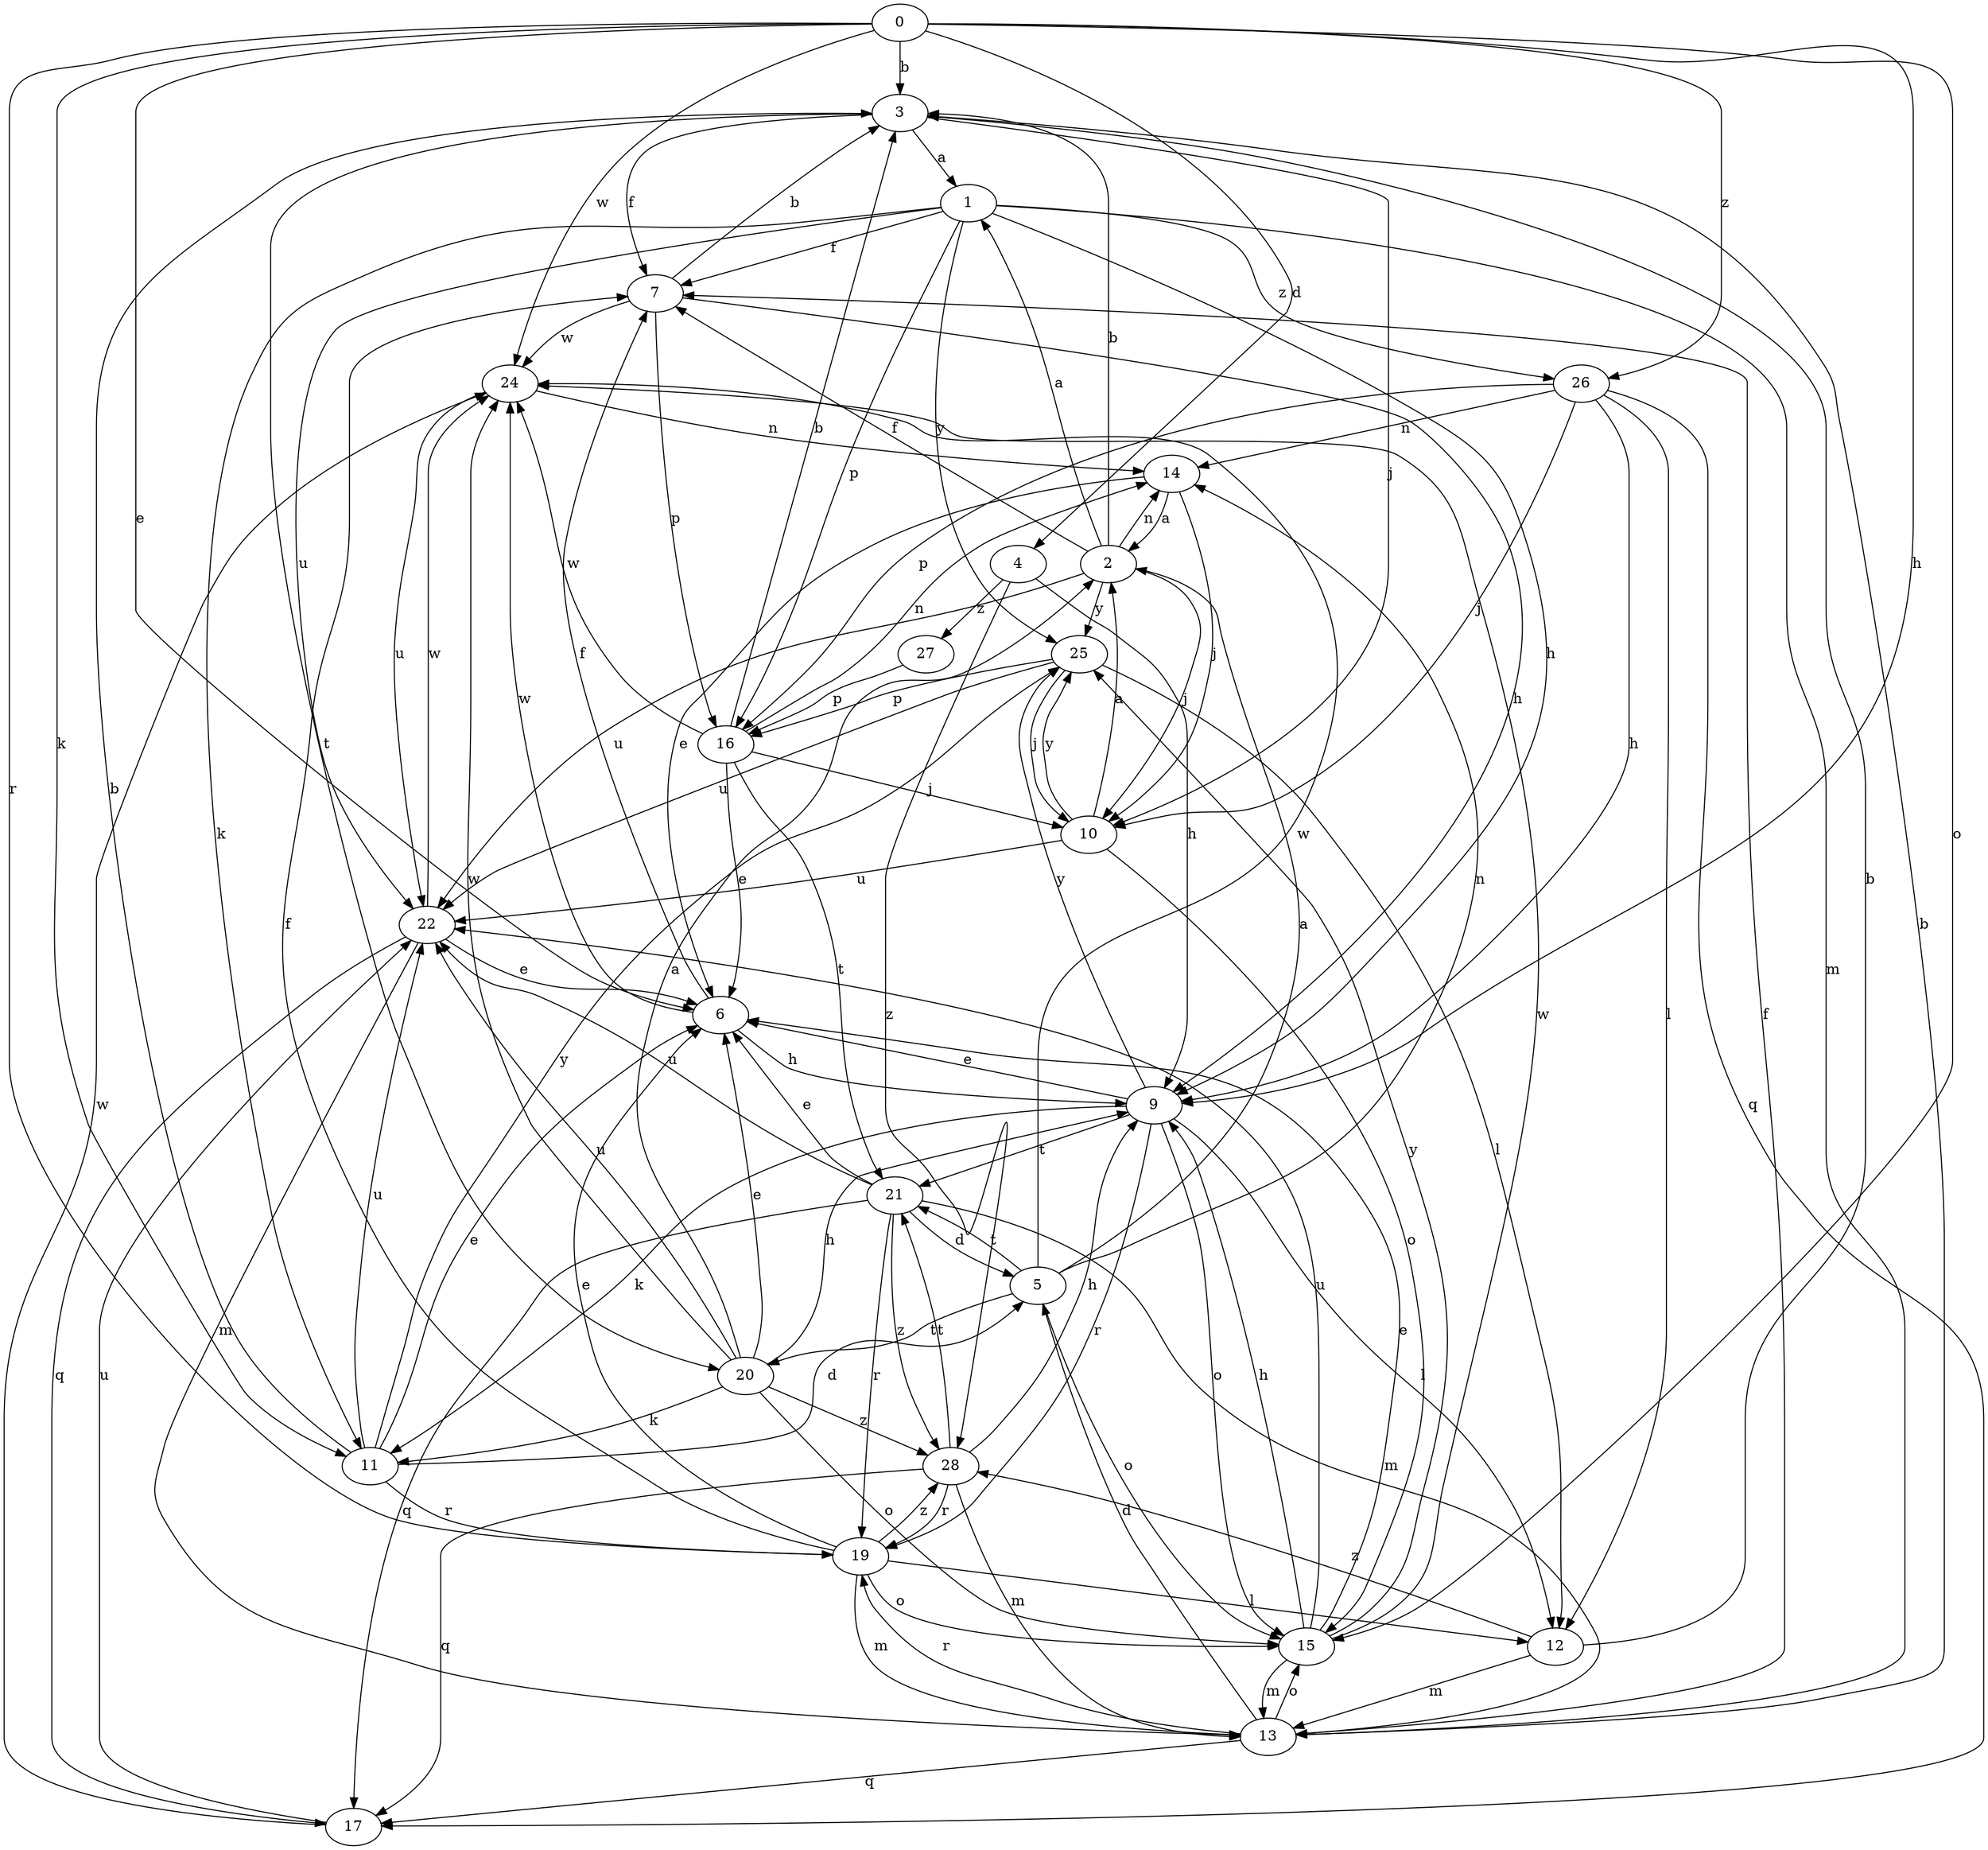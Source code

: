 strict digraph  {
0;
1;
2;
3;
4;
5;
6;
7;
9;
10;
11;
12;
13;
14;
15;
16;
17;
19;
20;
21;
22;
24;
25;
26;
27;
28;
0 -> 3  [label=b];
0 -> 4  [label=d];
0 -> 6  [label=e];
0 -> 9  [label=h];
0 -> 11  [label=k];
0 -> 15  [label=o];
0 -> 19  [label=r];
0 -> 24  [label=w];
0 -> 26  [label=z];
1 -> 7  [label=f];
1 -> 9  [label=h];
1 -> 11  [label=k];
1 -> 13  [label=m];
1 -> 16  [label=p];
1 -> 22  [label=u];
1 -> 25  [label=y];
1 -> 26  [label=z];
2 -> 1  [label=a];
2 -> 3  [label=b];
2 -> 7  [label=f];
2 -> 10  [label=j];
2 -> 14  [label=n];
2 -> 22  [label=u];
2 -> 25  [label=y];
3 -> 1  [label=a];
3 -> 7  [label=f];
3 -> 10  [label=j];
3 -> 20  [label=t];
4 -> 9  [label=h];
4 -> 27  [label=z];
4 -> 28  [label=z];
5 -> 2  [label=a];
5 -> 14  [label=n];
5 -> 15  [label=o];
5 -> 20  [label=t];
5 -> 21  [label=t];
5 -> 24  [label=w];
6 -> 7  [label=f];
6 -> 9  [label=h];
6 -> 24  [label=w];
7 -> 3  [label=b];
7 -> 9  [label=h];
7 -> 16  [label=p];
7 -> 24  [label=w];
9 -> 6  [label=e];
9 -> 11  [label=k];
9 -> 12  [label=l];
9 -> 15  [label=o];
9 -> 19  [label=r];
9 -> 21  [label=t];
9 -> 25  [label=y];
10 -> 2  [label=a];
10 -> 15  [label=o];
10 -> 22  [label=u];
10 -> 25  [label=y];
11 -> 3  [label=b];
11 -> 5  [label=d];
11 -> 6  [label=e];
11 -> 19  [label=r];
11 -> 22  [label=u];
11 -> 25  [label=y];
12 -> 3  [label=b];
12 -> 13  [label=m];
12 -> 28  [label=z];
13 -> 3  [label=b];
13 -> 5  [label=d];
13 -> 7  [label=f];
13 -> 15  [label=o];
13 -> 17  [label=q];
13 -> 19  [label=r];
14 -> 2  [label=a];
14 -> 6  [label=e];
14 -> 10  [label=j];
15 -> 6  [label=e];
15 -> 9  [label=h];
15 -> 13  [label=m];
15 -> 22  [label=u];
15 -> 24  [label=w];
15 -> 25  [label=y];
16 -> 3  [label=b];
16 -> 6  [label=e];
16 -> 10  [label=j];
16 -> 14  [label=n];
16 -> 21  [label=t];
16 -> 24  [label=w];
17 -> 22  [label=u];
17 -> 24  [label=w];
19 -> 6  [label=e];
19 -> 7  [label=f];
19 -> 12  [label=l];
19 -> 13  [label=m];
19 -> 15  [label=o];
19 -> 28  [label=z];
20 -> 2  [label=a];
20 -> 6  [label=e];
20 -> 9  [label=h];
20 -> 11  [label=k];
20 -> 15  [label=o];
20 -> 22  [label=u];
20 -> 24  [label=w];
20 -> 28  [label=z];
21 -> 5  [label=d];
21 -> 6  [label=e];
21 -> 13  [label=m];
21 -> 17  [label=q];
21 -> 19  [label=r];
21 -> 22  [label=u];
21 -> 28  [label=z];
22 -> 6  [label=e];
22 -> 13  [label=m];
22 -> 17  [label=q];
22 -> 24  [label=w];
24 -> 14  [label=n];
24 -> 22  [label=u];
25 -> 10  [label=j];
25 -> 12  [label=l];
25 -> 16  [label=p];
25 -> 22  [label=u];
26 -> 9  [label=h];
26 -> 10  [label=j];
26 -> 12  [label=l];
26 -> 14  [label=n];
26 -> 16  [label=p];
26 -> 17  [label=q];
27 -> 16  [label=p];
28 -> 9  [label=h];
28 -> 13  [label=m];
28 -> 17  [label=q];
28 -> 19  [label=r];
28 -> 21  [label=t];
}
